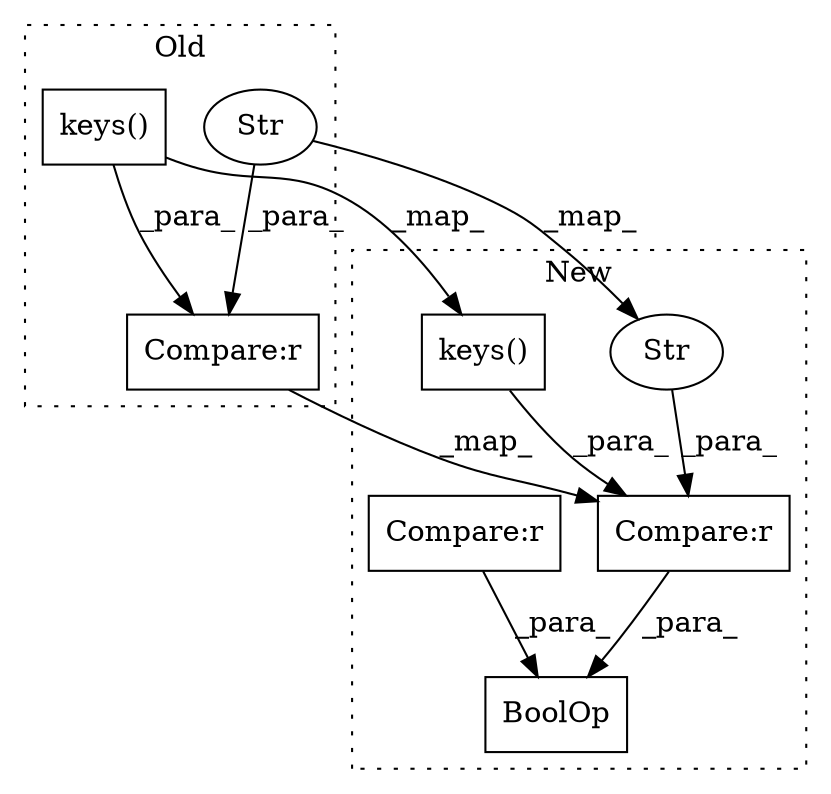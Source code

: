 digraph G {
subgraph cluster0 {
1 [label="keys()" a="75" s="448" l="18" shape="box"];
4 [label="Compare:r" a="40" s="429" l="37" shape="box"];
6 [label="Str" a="66" s="429" l="15" shape="ellipse"];
label = "Old";
style="dotted";
}
subgraph cluster1 {
2 [label="keys()" a="75" s="482" l="18" shape="box"];
3 [label="Compare:r" a="40" s="463" l="37" shape="box"];
5 [label="Str" a="66" s="463" l="15" shape="ellipse"];
7 [label="BoolOp" a="72" s="463" l="94" shape="box"];
8 [label="Compare:r" a="40" s="505" l="52" shape="box"];
label = "New";
style="dotted";
}
1 -> 4 [label="_para_"];
1 -> 2 [label="_map_"];
2 -> 3 [label="_para_"];
3 -> 7 [label="_para_"];
4 -> 3 [label="_map_"];
5 -> 3 [label="_para_"];
6 -> 4 [label="_para_"];
6 -> 5 [label="_map_"];
8 -> 7 [label="_para_"];
}